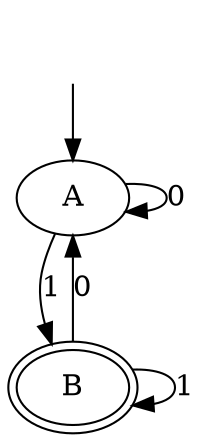 digraph "M2" {
_nil [style="invis"];
_nil -> "A" [label=""];
"A" -> "A" [label=0];
"A" -> "B" [label=1];
"B" [peripheries=2];
"B" -> "A" [label=0];
"B" -> "B" [label=1];
}

